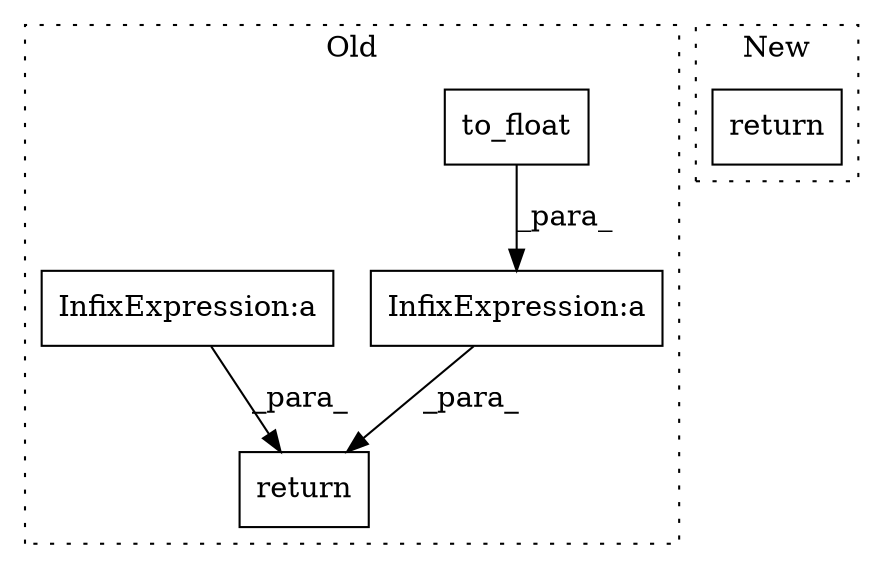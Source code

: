 digraph G {
subgraph cluster0 {
1 [label="to_float" a="32" s="1066,1088" l="9,1" shape="box"];
3 [label="InfixExpression:a" a="27" s="1052" l="3" shape="box"];
4 [label="return" a="41" s="1557" l="12" shape="box"];
5 [label="InfixExpression:a" a="27" s="1404" l="3" shape="box"];
label = "Old";
style="dotted";
}
subgraph cluster1 {
2 [label="return" a="41" s="1112" l="12" shape="box"];
label = "New";
style="dotted";
}
1 -> 3 [label="_para_"];
3 -> 4 [label="_para_"];
5 -> 4 [label="_para_"];
}